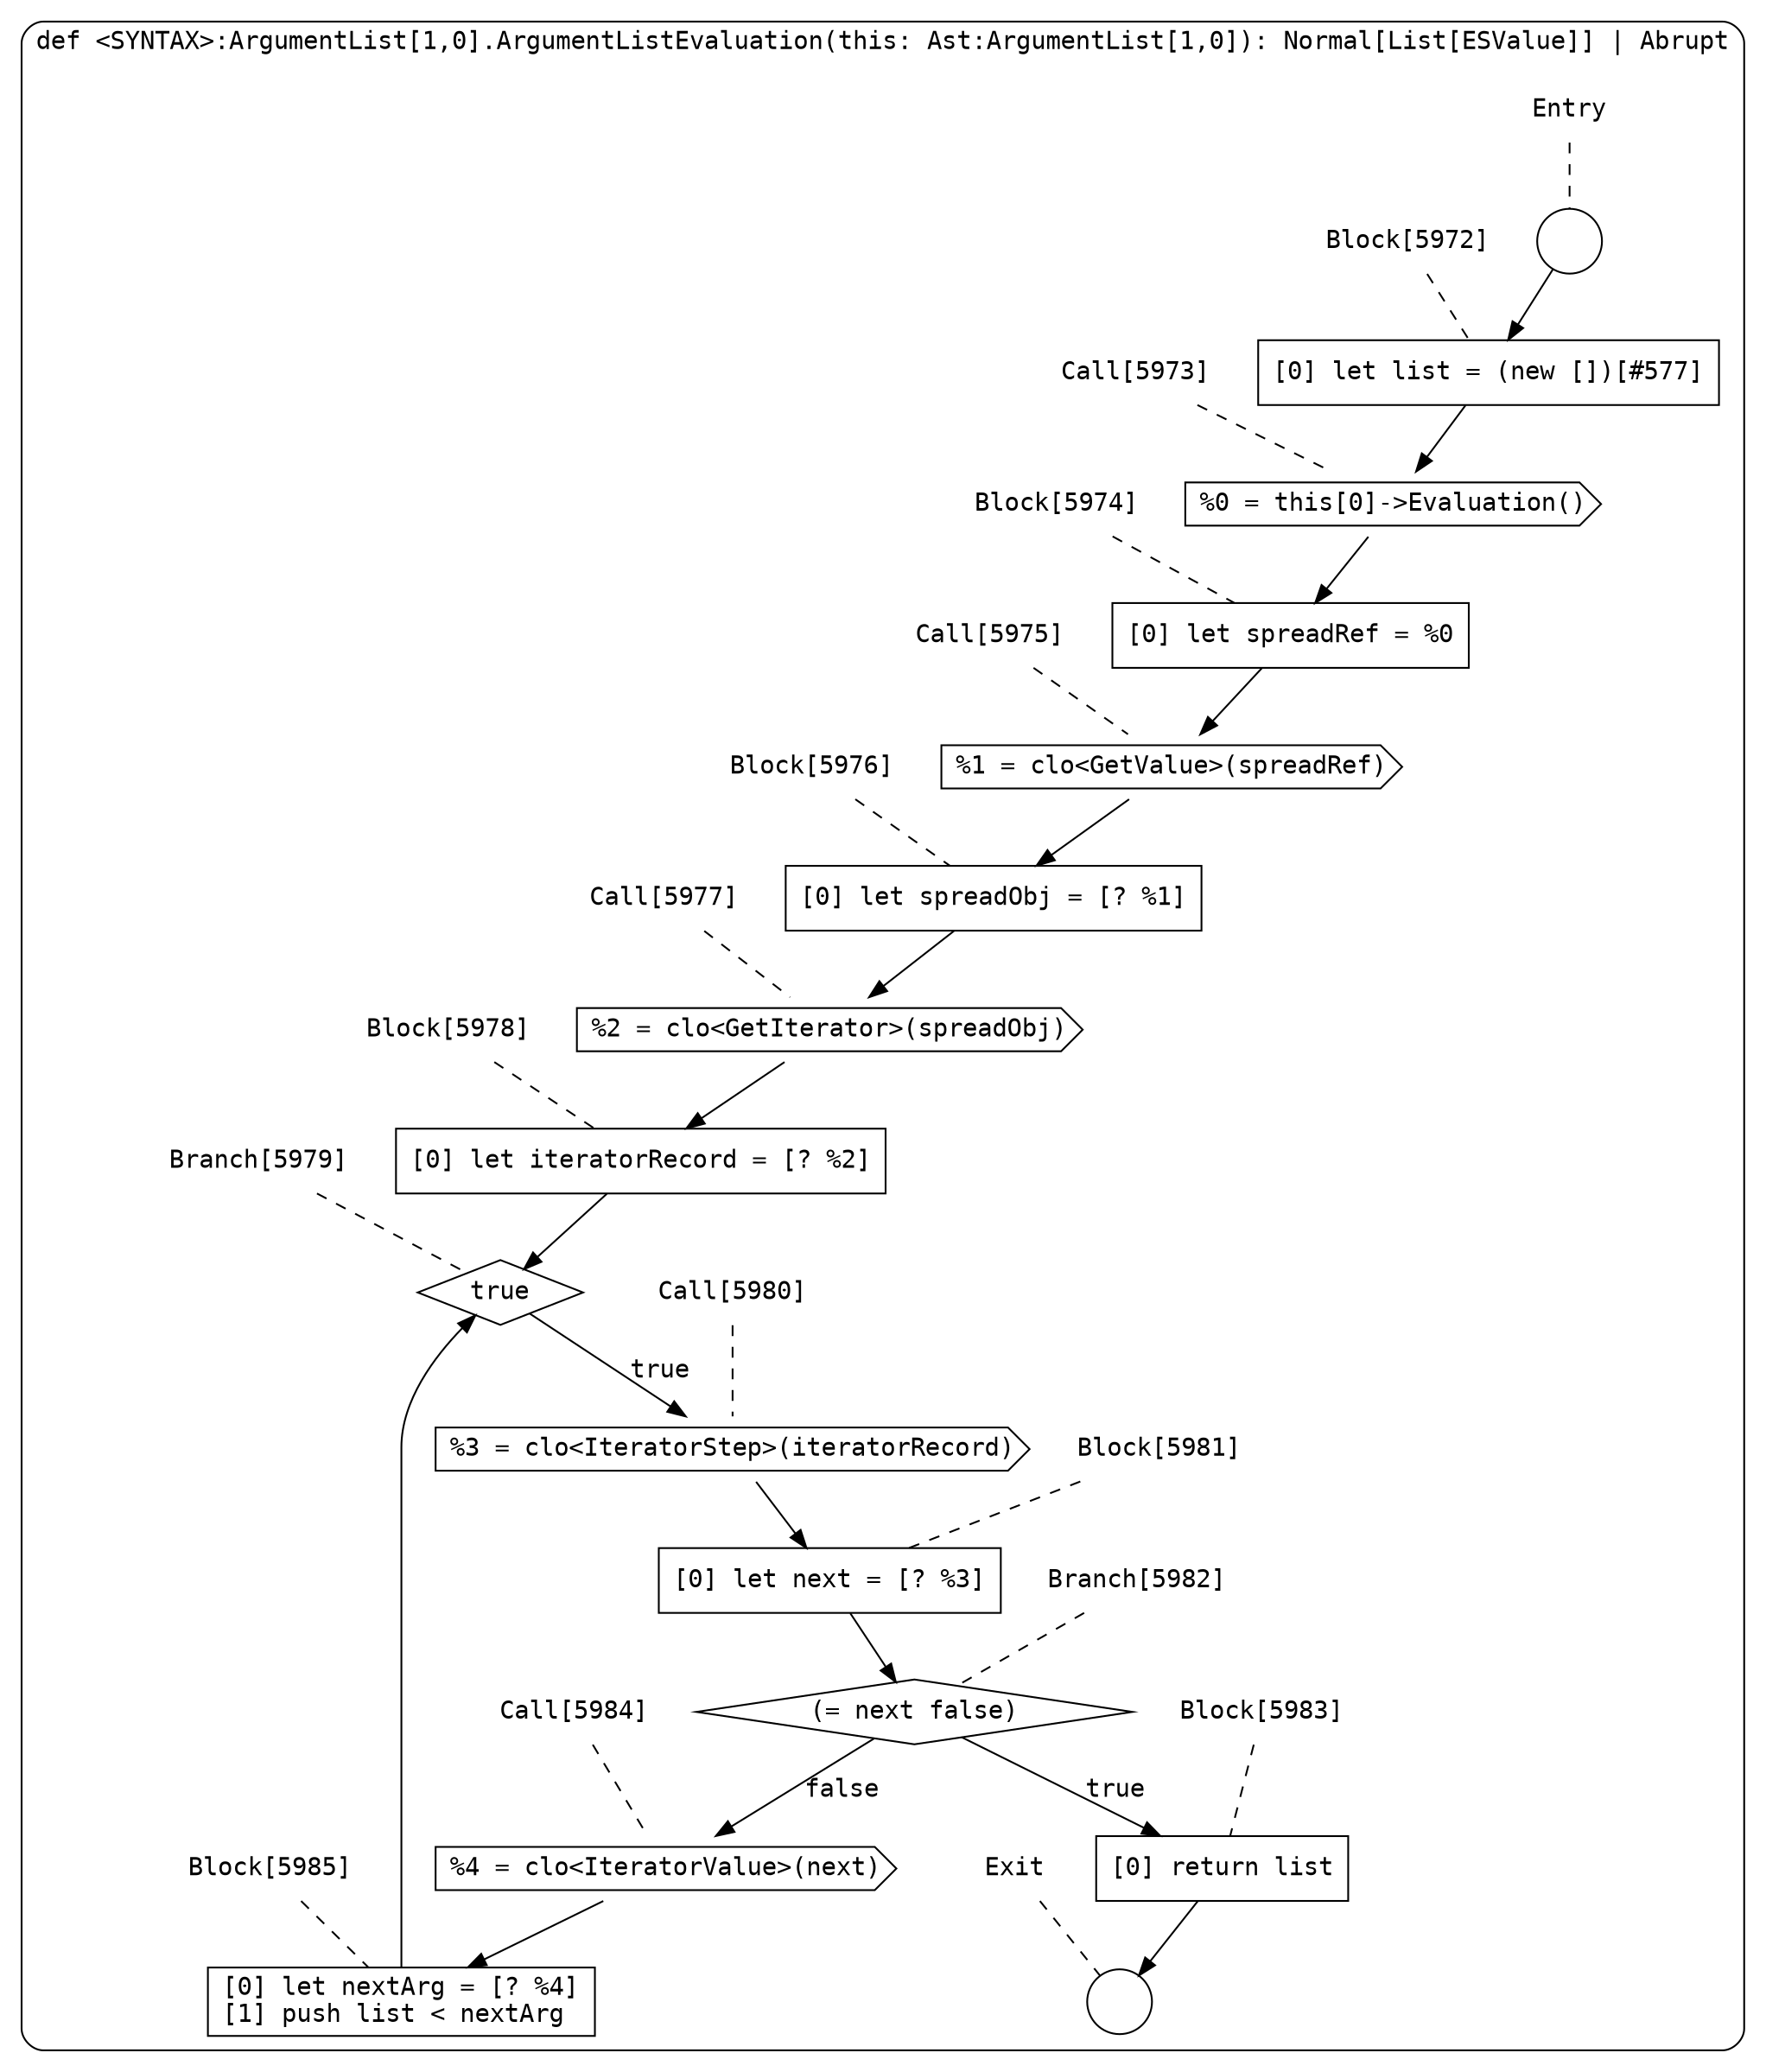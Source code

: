 digraph {
  graph [fontname = "Consolas"]
  node [fontname = "Consolas"]
  edge [fontname = "Consolas"]
  subgraph cluster1279 {
    label = "def <SYNTAX>:ArgumentList[1,0].ArgumentListEvaluation(this: Ast:ArgumentList[1,0]): Normal[List[ESValue]] | Abrupt"
    style = rounded
    cluster1279_entry_name [shape=none, label=<<font color="black">Entry</font>>]
    cluster1279_entry_name -> cluster1279_entry [arrowhead=none, color="black", style=dashed]
    cluster1279_entry [shape=circle label=" " color="black" fillcolor="white" style=filled]
    cluster1279_entry -> node5972 [color="black"]
    cluster1279_exit_name [shape=none, label=<<font color="black">Exit</font>>]
    cluster1279_exit_name -> cluster1279_exit [arrowhead=none, color="black", style=dashed]
    cluster1279_exit [shape=circle label=" " color="black" fillcolor="white" style=filled]
    node5972_name [shape=none, label=<<font color="black">Block[5972]</font>>]
    node5972_name -> node5972 [arrowhead=none, color="black", style=dashed]
    node5972 [shape=box, label=<<font color="black">[0] let list = (new [])[#577]<BR ALIGN="LEFT"/></font>> color="black" fillcolor="white", style=filled]
    node5972 -> node5973 [color="black"]
    node5973_name [shape=none, label=<<font color="black">Call[5973]</font>>]
    node5973_name -> node5973 [arrowhead=none, color="black", style=dashed]
    node5973 [shape=cds, label=<<font color="black">%0 = this[0]-&gt;Evaluation()</font>> color="black" fillcolor="white", style=filled]
    node5973 -> node5974 [color="black"]
    node5974_name [shape=none, label=<<font color="black">Block[5974]</font>>]
    node5974_name -> node5974 [arrowhead=none, color="black", style=dashed]
    node5974 [shape=box, label=<<font color="black">[0] let spreadRef = %0<BR ALIGN="LEFT"/></font>> color="black" fillcolor="white", style=filled]
    node5974 -> node5975 [color="black"]
    node5975_name [shape=none, label=<<font color="black">Call[5975]</font>>]
    node5975_name -> node5975 [arrowhead=none, color="black", style=dashed]
    node5975 [shape=cds, label=<<font color="black">%1 = clo&lt;GetValue&gt;(spreadRef)</font>> color="black" fillcolor="white", style=filled]
    node5975 -> node5976 [color="black"]
    node5976_name [shape=none, label=<<font color="black">Block[5976]</font>>]
    node5976_name -> node5976 [arrowhead=none, color="black", style=dashed]
    node5976 [shape=box, label=<<font color="black">[0] let spreadObj = [? %1]<BR ALIGN="LEFT"/></font>> color="black" fillcolor="white", style=filled]
    node5976 -> node5977 [color="black"]
    node5977_name [shape=none, label=<<font color="black">Call[5977]</font>>]
    node5977_name -> node5977 [arrowhead=none, color="black", style=dashed]
    node5977 [shape=cds, label=<<font color="black">%2 = clo&lt;GetIterator&gt;(spreadObj)</font>> color="black" fillcolor="white", style=filled]
    node5977 -> node5978 [color="black"]
    node5978_name [shape=none, label=<<font color="black">Block[5978]</font>>]
    node5978_name -> node5978 [arrowhead=none, color="black", style=dashed]
    node5978 [shape=box, label=<<font color="black">[0] let iteratorRecord = [? %2]<BR ALIGN="LEFT"/></font>> color="black" fillcolor="white", style=filled]
    node5978 -> node5979 [color="black"]
    node5979_name [shape=none, label=<<font color="black">Branch[5979]</font>>]
    node5979_name -> node5979 [arrowhead=none, color="black", style=dashed]
    node5979 [shape=diamond, label=<<font color="black">true</font>> color="black" fillcolor="white", style=filled]
    node5979 -> node5980 [label=<<font color="black">true</font>> color="black"]
    node5980_name [shape=none, label=<<font color="black">Call[5980]</font>>]
    node5980_name -> node5980 [arrowhead=none, color="black", style=dashed]
    node5980 [shape=cds, label=<<font color="black">%3 = clo&lt;IteratorStep&gt;(iteratorRecord)</font>> color="black" fillcolor="white", style=filled]
    node5980 -> node5981 [color="black"]
    node5981_name [shape=none, label=<<font color="black">Block[5981]</font>>]
    node5981_name -> node5981 [arrowhead=none, color="black", style=dashed]
    node5981 [shape=box, label=<<font color="black">[0] let next = [? %3]<BR ALIGN="LEFT"/></font>> color="black" fillcolor="white", style=filled]
    node5981 -> node5982 [color="black"]
    node5982_name [shape=none, label=<<font color="black">Branch[5982]</font>>]
    node5982_name -> node5982 [arrowhead=none, color="black", style=dashed]
    node5982 [shape=diamond, label=<<font color="black">(= next false)</font>> color="black" fillcolor="white", style=filled]
    node5982 -> node5983 [label=<<font color="black">true</font>> color="black"]
    node5982 -> node5984 [label=<<font color="black">false</font>> color="black"]
    node5983_name [shape=none, label=<<font color="black">Block[5983]</font>>]
    node5983_name -> node5983 [arrowhead=none, color="black", style=dashed]
    node5983 [shape=box, label=<<font color="black">[0] return list<BR ALIGN="LEFT"/></font>> color="black" fillcolor="white", style=filled]
    node5983 -> cluster1279_exit [color="black"]
    node5984_name [shape=none, label=<<font color="black">Call[5984]</font>>]
    node5984_name -> node5984 [arrowhead=none, color="black", style=dashed]
    node5984 [shape=cds, label=<<font color="black">%4 = clo&lt;IteratorValue&gt;(next)</font>> color="black" fillcolor="white", style=filled]
    node5984 -> node5985 [color="black"]
    node5985_name [shape=none, label=<<font color="black">Block[5985]</font>>]
    node5985_name -> node5985 [arrowhead=none, color="black", style=dashed]
    node5985 [shape=box, label=<<font color="black">[0] let nextArg = [? %4]<BR ALIGN="LEFT"/>[1] push list &lt; nextArg<BR ALIGN="LEFT"/></font>> color="black" fillcolor="white", style=filled]
    node5985 -> node5979 [color="black"]
  }
}